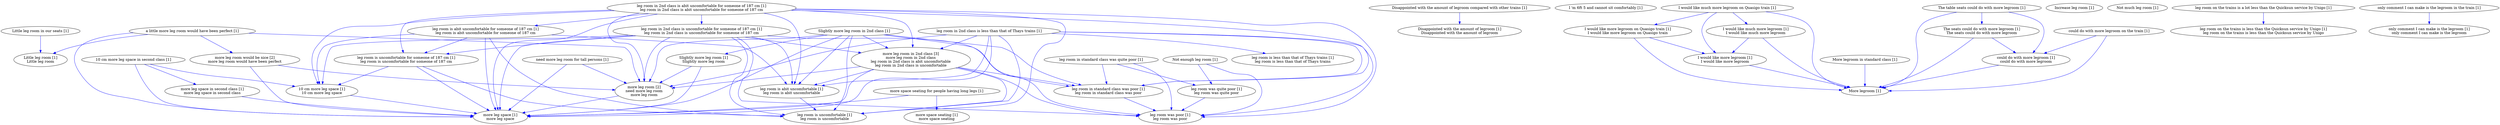 digraph collapsedGraph {
"more leg room [2]\nneed more leg room\nmore leg room""more leg room would be nice [2]\nmore leg room would have been perfect""more leg room in 2nd class [3]\nmore leg room in 2nd class\nleg room in 2nd class is abit uncomfortable\nleg room in 2nd class is uncomfortable""10 cm more leg space in second class [1]""more leg space in second class [1]\nmore leg space in second class""more leg space [1]\nmore leg space""10 cm more leg space [1]\n10 cm more leg space""Disappointed with the amount of legroom compared with other trains [1]""Disappointed with the amount of legroom [1]\nDisappointed with the amount of legroom""I 'm 6ft 5 and cannot sit comfortably [1]""I would like much more legroom on Quasigo train [1]""I would like more legroom on Quasigo train [1]\nI would like more legroom on Quasigo train""I would like more legroom [1]\nI would like more legroom""I would like much more legroom [1]\nI would like much more legroom""Increase leg room [1]""Little leg room in our seats [1]""Little leg room [1]\nLittle leg room""More legroom [1]""More legroom in standard class [1]""Not enough leg room [1]""Not much leg room [1]""Slightly more leg room in 2nd class [1]""Slightly more leg room [1]\nSlightly more leg room""The table seats could do with more legroom [1]""The seats could do with more legroom [1]\nThe seats could do with more legroom""a little more leg room would have been perfect [1]""could do with more legroom on the train [1]""could do with more legroom [1]\ncould do with more legroom""leg room in 2nd class is abit uncomfortable for someone of 187 cm [1]\nleg room in 2nd class is abit uncomfortable for someone of 187 cm""leg room is abit uncomfortable for someone of 187 cm [1]\nleg room is abit uncomfortable for someone of 187 cm""leg room is abit uncomfortable [1]\nleg room is abit uncomfortable""leg room is uncomfortable [1]\nleg room is uncomfortable""leg room is uncomfortable for someone of 187 cm [1]\nleg room is uncomfortable for someone of 187 cm""leg room in 2nd class is uncomfortable for someone of 187 cm [1]\nleg room in 2nd class is uncomfortable for someone of 187 cm""leg room in 2nd class is less than that of Thays trains [1]""leg room is less than that of Thays trains [1]\nleg room is less than that of Thays trains""leg room in standard class was quite poor [1]""leg room in standard class was poor [1]\nleg room in standard class was poor""leg room was poor [1]\nleg room was poor""leg room was quite poor [1]\nleg room was quite poor""leg room on the trains is a lot less than the Quicksun service by Unigo [1]""leg room on the trains is less than the Quicksun service by Unigo [1]\nleg room on the trains is less than the Quicksun service by Unigo""more space seating for people having long legs [1]""more space seating [1]\nmore space seating""need more leg room for tall persons [1]""only comment I can make is the legroom in the train [1]""only comment I can make is the legroom [1]\nonly comment I can make is the legroom""10 cm more leg space in second class [1]" -> "more leg space in second class [1]\nmore leg space in second class" [color=blue]
"more leg space in second class [1]\nmore leg space in second class" -> "more leg space [1]\nmore leg space" [color=blue]
"10 cm more leg space in second class [1]" -> "10 cm more leg space [1]\n10 cm more leg space" [color=blue]
"10 cm more leg space [1]\n10 cm more leg space" -> "more leg space [1]\nmore leg space" [color=blue]
"10 cm more leg space in second class [1]" -> "more leg space [1]\nmore leg space" [color=blue]
"Disappointed with the amount of legroom compared with other trains [1]" -> "Disappointed with the amount of legroom [1]\nDisappointed with the amount of legroom" [color=blue]
"I would like much more legroom on Quasigo train [1]" -> "I would like more legroom on Quasigo train [1]\nI would like more legroom on Quasigo train" [color=blue]
"I would like more legroom on Quasigo train [1]\nI would like more legroom on Quasigo train" -> "I would like more legroom [1]\nI would like more legroom" [color=blue]
"I would like much more legroom on Quasigo train [1]" -> "I would like much more legroom [1]\nI would like much more legroom" [color=blue]
"I would like much more legroom [1]\nI would like much more legroom" -> "I would like more legroom [1]\nI would like more legroom" [color=blue]
"I would like much more legroom on Quasigo train [1]" -> "I would like more legroom [1]\nI would like more legroom" [color=blue]
"Little leg room in our seats [1]" -> "Little leg room [1]\nLittle leg room" [color=blue]
"I would like much more legroom on Quasigo train [1]" -> "More legroom [1]" [color=blue]
"I would like more legroom on Quasigo train [1]\nI would like more legroom on Quasigo train" -> "More legroom [1]" [color=blue]
"I would like more legroom [1]\nI would like more legroom" -> "More legroom [1]" [color=blue]
"I would like much more legroom [1]\nI would like much more legroom" -> "More legroom [1]" [color=blue]
"More legroom in standard class [1]" -> "More legroom [1]" [color=blue]
"Slightly more leg room in 2nd class [1]" -> "Slightly more leg room [1]\nSlightly more leg room" [color=blue]
"Slightly more leg room in 2nd class [1]" -> "more leg space [1]\nmore leg space" [color=blue]
"more leg room [2]\nneed more leg room\nmore leg room" -> "more leg space [1]\nmore leg space" [color=blue]
"Slightly more leg room [1]\nSlightly more leg room" -> "more leg space [1]\nmore leg space" [color=blue]
"The table seats could do with more legroom [1]" -> "The seats could do with more legroom [1]\nThe seats could do with more legroom" [color=blue]
"The table seats could do with more legroom [1]" -> "More legroom [1]" [color=blue]
"The seats could do with more legroom [1]\nThe seats could do with more legroom" -> "More legroom [1]" [color=blue]
"a little more leg room would have been perfect [1]" -> "more leg space [1]\nmore leg space" [color=blue]
"a little more leg room would have been perfect [1]" -> "Little leg room [1]\nLittle leg room" [color=blue]
"more leg room would be nice [2]\nmore leg room would have been perfect" -> "more leg space [1]\nmore leg space" [color=blue]
"could do with more legroom on the train [1]" -> "could do with more legroom [1]\ncould do with more legroom" [color=blue]
"The table seats could do with more legroom [1]" -> "could do with more legroom [1]\ncould do with more legroom" [color=blue]
"The seats could do with more legroom [1]\nThe seats could do with more legroom" -> "could do with more legroom [1]\ncould do with more legroom" [color=blue]
"could do with more legroom on the train [1]" -> "More legroom [1]" [color=blue]
"could do with more legroom [1]\ncould do with more legroom" -> "More legroom [1]" [color=blue]
"leg room in 2nd class is abit uncomfortable for someone of 187 cm [1]\nleg room in 2nd class is abit uncomfortable for someone of 187 cm" -> "leg room is abit uncomfortable for someone of 187 cm [1]\nleg room is abit uncomfortable for someone of 187 cm" [color=blue]
"leg room is abit uncomfortable for someone of 187 cm [1]\nleg room is abit uncomfortable for someone of 187 cm" -> "leg room is abit uncomfortable [1]\nleg room is abit uncomfortable" [color=blue]
"leg room is abit uncomfortable [1]\nleg room is abit uncomfortable" -> "leg room is uncomfortable [1]\nleg room is uncomfortable" [color=blue]
"leg room is abit uncomfortable for someone of 187 cm [1]\nleg room is abit uncomfortable for someone of 187 cm" -> "leg room is uncomfortable for someone of 187 cm [1]\nleg room is uncomfortable for someone of 187 cm" [color=blue]
"leg room is uncomfortable for someone of 187 cm [1]\nleg room is uncomfortable for someone of 187 cm" -> "leg room is uncomfortable [1]\nleg room is uncomfortable" [color=blue]
"leg room in 2nd class is abit uncomfortable for someone of 187 cm [1]\nleg room in 2nd class is abit uncomfortable for someone of 187 cm" -> "leg room in 2nd class is uncomfortable for someone of 187 cm [1]\nleg room in 2nd class is uncomfortable for someone of 187 cm" [color=blue]
"leg room in 2nd class is uncomfortable for someone of 187 cm [1]\nleg room in 2nd class is uncomfortable for someone of 187 cm" -> "leg room is uncomfortable for someone of 187 cm [1]\nleg room is uncomfortable for someone of 187 cm" [color=blue]
"leg room in 2nd class is abit uncomfortable for someone of 187 cm [1]\nleg room in 2nd class is abit uncomfortable for someone of 187 cm" -> "leg room is uncomfortable for someone of 187 cm [1]\nleg room is uncomfortable for someone of 187 cm" [color=blue]
"leg room in 2nd class is abit uncomfortable for someone of 187 cm [1]\nleg room in 2nd class is abit uncomfortable for someone of 187 cm" -> "leg room is abit uncomfortable [1]\nleg room is abit uncomfortable" [color=blue]
"leg room is abit uncomfortable for someone of 187 cm [1]\nleg room is abit uncomfortable for someone of 187 cm" -> "leg room is uncomfortable [1]\nleg room is uncomfortable" [color=blue]
"leg room in 2nd class is uncomfortable for someone of 187 cm [1]\nleg room in 2nd class is uncomfortable for someone of 187 cm" -> "leg room is uncomfortable [1]\nleg room is uncomfortable" [color=blue]
"leg room in 2nd class is abit uncomfortable for someone of 187 cm [1]\nleg room in 2nd class is abit uncomfortable for someone of 187 cm" -> "leg room is uncomfortable [1]\nleg room is uncomfortable" [color=blue]
"Slightly more leg room in 2nd class [1]" -> "more leg room in 2nd class [3]\nmore leg room in 2nd class\nleg room in 2nd class is abit uncomfortable\nleg room in 2nd class is uncomfortable" [color=blue]
"leg room in 2nd class is abit uncomfortable for someone of 187 cm [1]\nleg room in 2nd class is abit uncomfortable for someone of 187 cm" -> "10 cm more leg space [1]\n10 cm more leg space" [color=blue]
"leg room in 2nd class is abit uncomfortable for someone of 187 cm [1]\nleg room in 2nd class is abit uncomfortable for someone of 187 cm" -> "more leg room in 2nd class [3]\nmore leg room in 2nd class\nleg room in 2nd class is abit uncomfortable\nleg room in 2nd class is uncomfortable" [color=blue]
"leg room is abit uncomfortable for someone of 187 cm [1]\nleg room is abit uncomfortable for someone of 187 cm" -> "10 cm more leg space [1]\n10 cm more leg space" [color=blue]
"leg room is uncomfortable for someone of 187 cm [1]\nleg room is uncomfortable for someone of 187 cm" -> "10 cm more leg space [1]\n10 cm more leg space" [color=blue]
"leg room in 2nd class is uncomfortable for someone of 187 cm [1]\nleg room in 2nd class is uncomfortable for someone of 187 cm" -> "10 cm more leg space [1]\n10 cm more leg space" [color=blue]
"leg room in 2nd class is less than that of Thays trains [1]" -> "leg room is less than that of Thays trains [1]\nleg room is less than that of Thays trains" [color=blue]
"leg room in 2nd class is less than that of Thays trains [1]" -> "more leg room in 2nd class [3]\nmore leg room in 2nd class\nleg room in 2nd class is abit uncomfortable\nleg room in 2nd class is uncomfortable" [color=blue]
"leg room in standard class was quite poor [1]" -> "leg room in standard class was poor [1]\nleg room in standard class was poor" [color=blue]
"leg room in standard class was poor [1]\nleg room in standard class was poor" -> "leg room was poor [1]\nleg room was poor" [color=blue]
"leg room in standard class was quite poor [1]" -> "leg room was quite poor [1]\nleg room was quite poor" [color=blue]
"leg room was quite poor [1]\nleg room was quite poor" -> "leg room was poor [1]\nleg room was poor" [color=blue]
"leg room in standard class was quite poor [1]" -> "leg room was poor [1]\nleg room was poor" [color=blue]
"Not enough leg room [1]" -> "leg room was quite poor [1]\nleg room was quite poor" [color=blue]
"Slightly more leg room in 2nd class [1]" -> "leg room in standard class was poor [1]\nleg room in standard class was poor" [color=blue]
"more leg room in 2nd class [3]\nmore leg room in 2nd class\nleg room in 2nd class is abit uncomfortable\nleg room in 2nd class is uncomfortable" -> "leg room in standard class was poor [1]\nleg room in standard class was poor" [color=blue]
"leg room on the trains is a lot less than the Quicksun service by Unigo [1]" -> "leg room on the trains is less than the Quicksun service by Unigo [1]\nleg room on the trains is less than the Quicksun service by Unigo" [color=blue]
"a little more leg room would have been perfect [1]" -> "more leg room would be nice [2]\nmore leg room would have been perfect" [color=blue]
"more space seating for people having long legs [1]" -> "more space seating [1]\nmore space seating" [color=blue]
"more space seating for people having long legs [1]" -> "more leg space [1]\nmore leg space" [color=blue]
"Slightly more leg room in 2nd class [1]" -> "more leg room [2]\nneed more leg room\nmore leg room" [color=blue]
"Slightly more leg room [1]\nSlightly more leg room" -> "more leg room [2]\nneed more leg room\nmore leg room" [color=blue]
"a little more leg room would have been perfect [1]" -> "more leg room [2]\nneed more leg room\nmore leg room" [color=blue]
"more leg room would be nice [2]\nmore leg room would have been perfect" -> "more leg room [2]\nneed more leg room\nmore leg room" [color=blue]
"need more leg room for tall persons [1]" -> "more leg space [1]\nmore leg space" [color=blue]
"need more leg room for tall persons [1]" -> "more leg room [2]\nneed more leg room\nmore leg room" [color=blue]
"only comment I can make is the legroom in the train [1]" -> "only comment I can make is the legroom [1]\nonly comment I can make is the legroom" [color=blue]
"Not enough leg room [1]" -> "leg room was poor [1]\nleg room was poor" [color=blue]
"Slightly more leg room in 2nd class [1]" -> "leg room is uncomfortable [1]\nleg room is uncomfortable" [color=blue]
"Slightly more leg room in 2nd class [1]" -> "leg room was poor [1]\nleg room was poor" [color=blue]
"Slightly more leg room in 2nd class [1]" -> "leg room is abit uncomfortable [1]\nleg room is abit uncomfortable" [color=blue]
"more leg room in 2nd class [3]\nmore leg room in 2nd class\nleg room in 2nd class is abit uncomfortable\nleg room in 2nd class is uncomfortable" -> "leg room is uncomfortable [1]\nleg room is uncomfortable" [color=blue]
"more leg room in 2nd class [3]\nmore leg room in 2nd class\nleg room in 2nd class is abit uncomfortable\nleg room in 2nd class is uncomfortable" -> "leg room was poor [1]\nleg room was poor" [color=blue]
"leg room in 2nd class is abit uncomfortable for someone of 187 cm [1]\nleg room in 2nd class is abit uncomfortable for someone of 187 cm" -> "leg room was poor [1]\nleg room was poor" [color=blue]
"leg room in 2nd class is abit uncomfortable for someone of 187 cm [1]\nleg room in 2nd class is abit uncomfortable for someone of 187 cm" -> "more leg space [1]\nmore leg space" [color=blue]
"leg room in 2nd class is abit uncomfortable for someone of 187 cm [1]\nleg room in 2nd class is abit uncomfortable for someone of 187 cm" -> "leg room in standard class was poor [1]\nleg room in standard class was poor" [color=blue]
"leg room in 2nd class is abit uncomfortable for someone of 187 cm [1]\nleg room in 2nd class is abit uncomfortable for someone of 187 cm" -> "more leg room [2]\nneed more leg room\nmore leg room" [color=blue]
"leg room is abit uncomfortable for someone of 187 cm [1]\nleg room is abit uncomfortable for someone of 187 cm" -> "more leg space [1]\nmore leg space" [color=blue]
"leg room is uncomfortable for someone of 187 cm [1]\nleg room is uncomfortable for someone of 187 cm" -> "more leg space [1]\nmore leg space" [color=blue]
"more leg room in 2nd class [3]\nmore leg room in 2nd class\nleg room in 2nd class is abit uncomfortable\nleg room in 2nd class is uncomfortable" -> "more leg space [1]\nmore leg space" [color=blue]
"more leg room in 2nd class [3]\nmore leg room in 2nd class\nleg room in 2nd class is abit uncomfortable\nleg room in 2nd class is uncomfortable" -> "more leg room [2]\nneed more leg room\nmore leg room" [color=blue]
"more leg room in 2nd class [3]\nmore leg room in 2nd class\nleg room in 2nd class is abit uncomfortable\nleg room in 2nd class is uncomfortable" -> "leg room is abit uncomfortable [1]\nleg room is abit uncomfortable" [color=blue]
"leg room in 2nd class is uncomfortable for someone of 187 cm [1]\nleg room in 2nd class is uncomfortable for someone of 187 cm" -> "leg room was poor [1]\nleg room was poor" [color=blue]
"leg room in 2nd class is uncomfortable for someone of 187 cm [1]\nleg room in 2nd class is uncomfortable for someone of 187 cm" -> "more leg space [1]\nmore leg space" [color=blue]
"leg room in 2nd class is uncomfortable for someone of 187 cm [1]\nleg room in 2nd class is uncomfortable for someone of 187 cm" -> "more leg room in 2nd class [3]\nmore leg room in 2nd class\nleg room in 2nd class is abit uncomfortable\nleg room in 2nd class is uncomfortable" [color=blue]
"leg room in 2nd class is uncomfortable for someone of 187 cm [1]\nleg room in 2nd class is uncomfortable for someone of 187 cm" -> "leg room in standard class was poor [1]\nleg room in standard class was poor" [color=blue]
"leg room in 2nd class is uncomfortable for someone of 187 cm [1]\nleg room in 2nd class is uncomfortable for someone of 187 cm" -> "leg room is abit uncomfortable [1]\nleg room is abit uncomfortable" [color=blue]
"leg room in 2nd class is uncomfortable for someone of 187 cm [1]\nleg room in 2nd class is uncomfortable for someone of 187 cm" -> "more leg room [2]\nneed more leg room\nmore leg room" [color=blue]
"leg room in 2nd class is less than that of Thays trains [1]" -> "leg room is uncomfortable [1]\nleg room is uncomfortable" [color=blue]
"leg room in 2nd class is less than that of Thays trains [1]" -> "leg room was poor [1]\nleg room was poor" [color=blue]
"leg room in 2nd class is less than that of Thays trains [1]" -> "more leg space [1]\nmore leg space" [color=blue]
"leg room in 2nd class is less than that of Thays trains [1]" -> "leg room in standard class was poor [1]\nleg room in standard class was poor" [color=blue]
"leg room in 2nd class is less than that of Thays trains [1]" -> "leg room is abit uncomfortable [1]\nleg room is abit uncomfortable" [color=blue]
"leg room in 2nd class is less than that of Thays trains [1]" -> "more leg room [2]\nneed more leg room\nmore leg room" [color=blue]
}